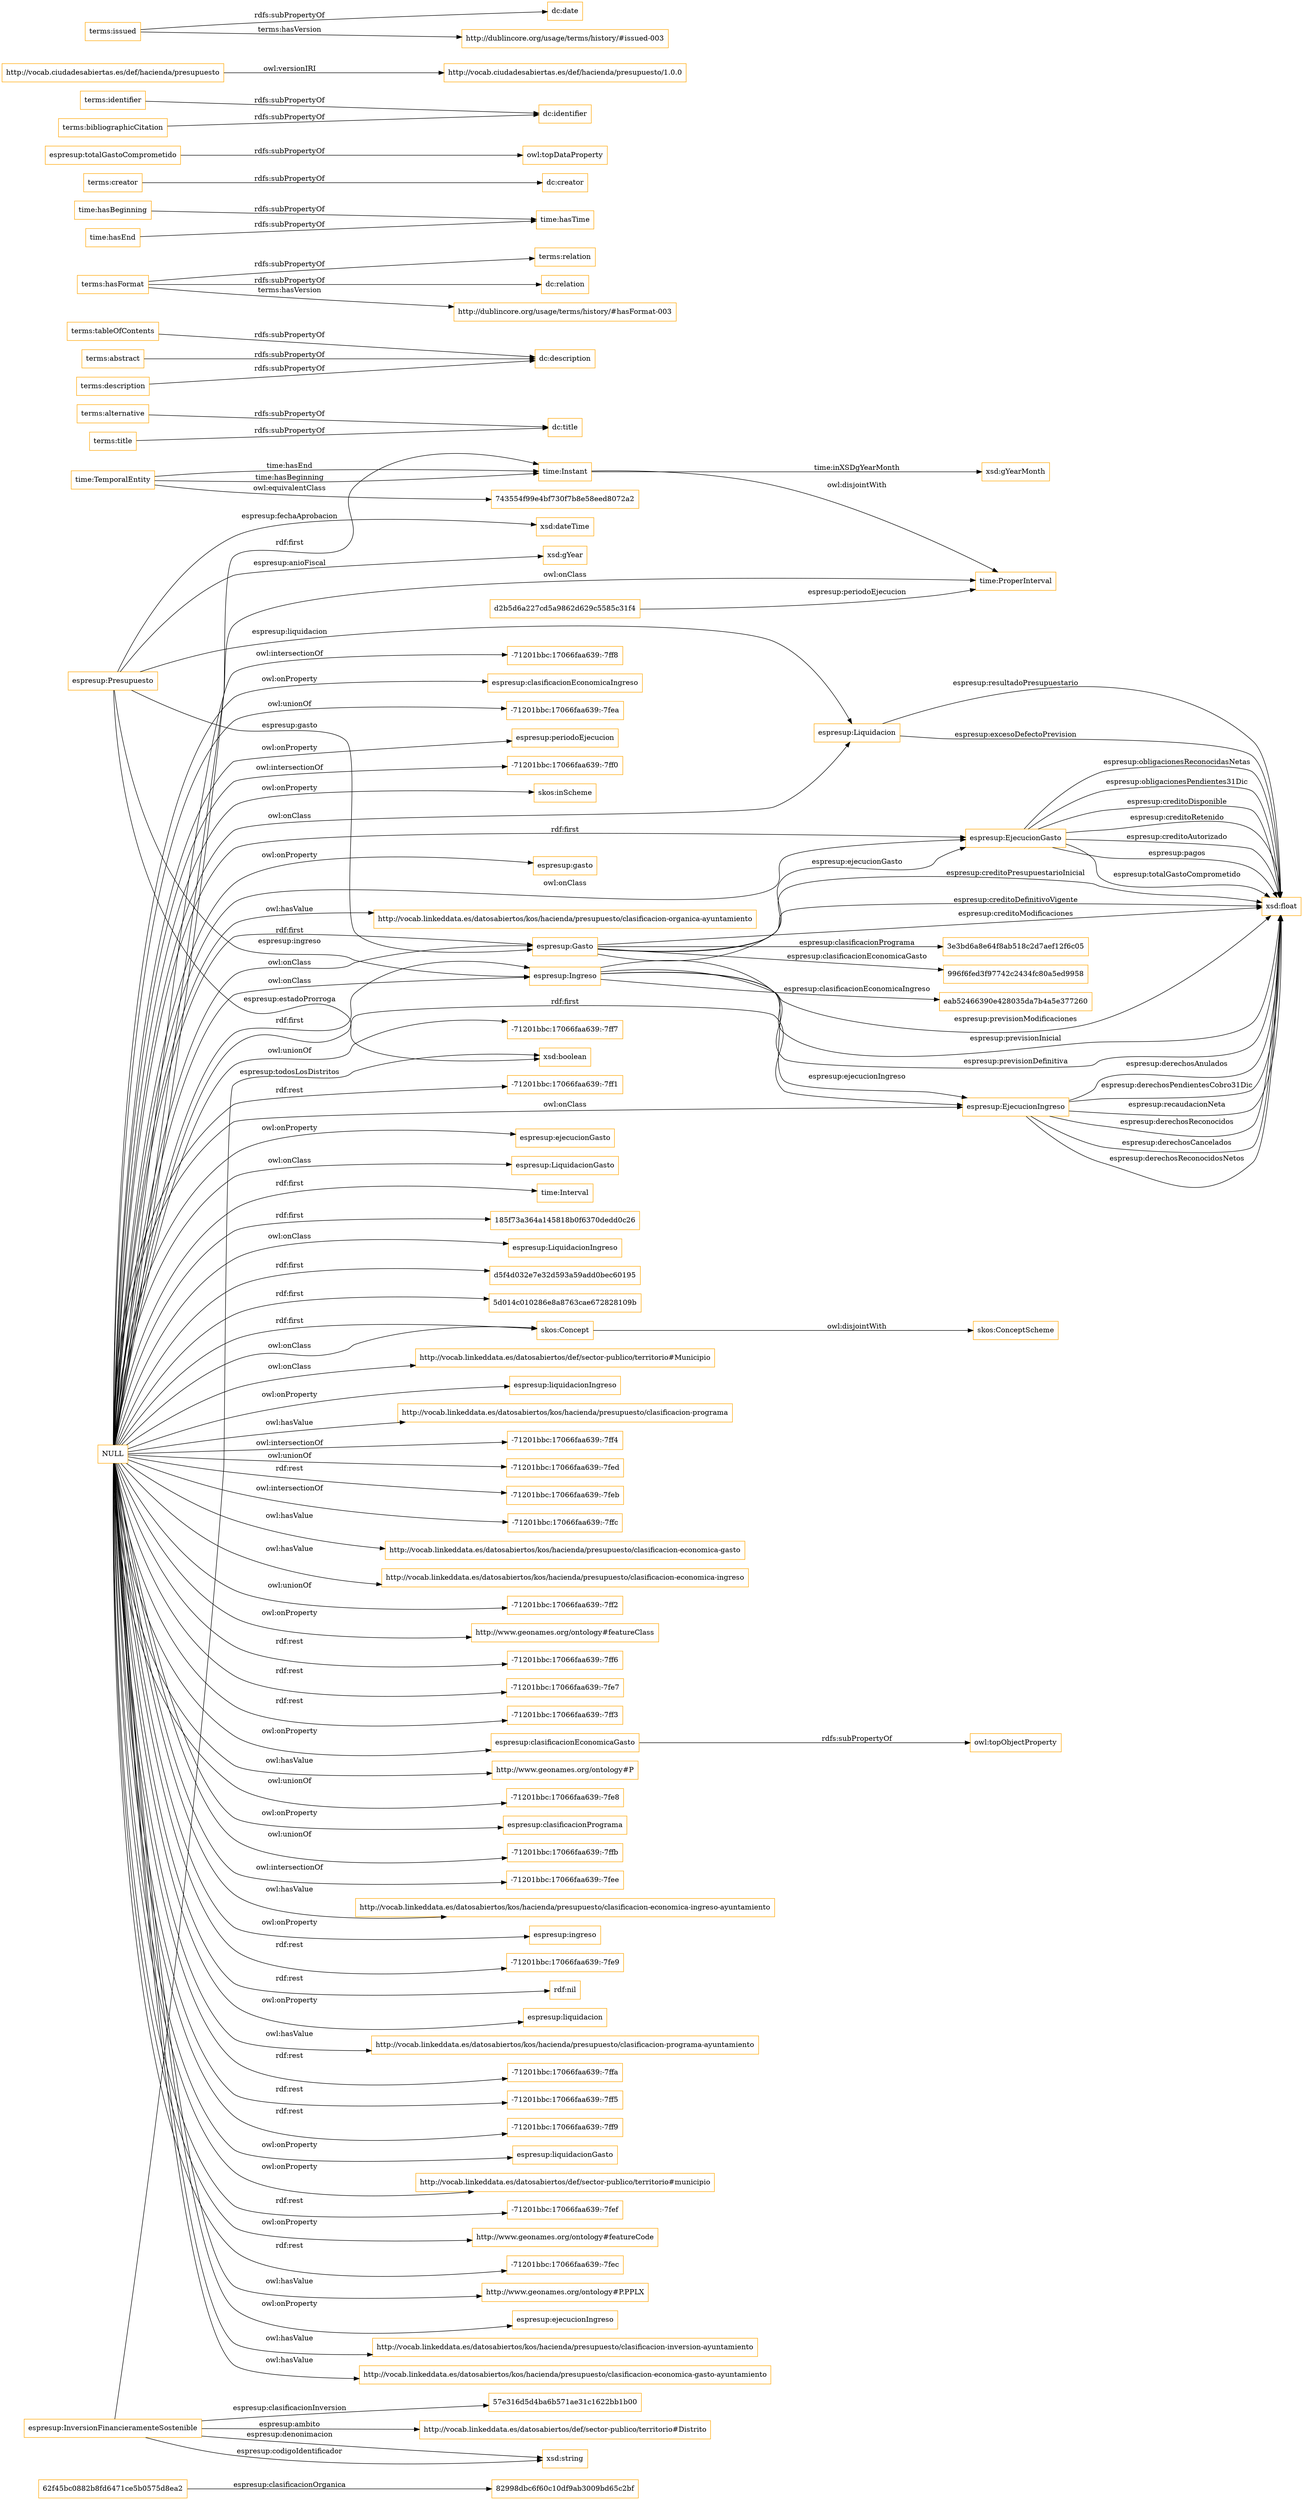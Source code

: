 digraph ar2dtool_diagram { 
rankdir=LR;
size="1501"
node [shape = rectangle, color="orange"]; "62f45bc0882b8fd6471ce5b0575d8ea2" "espresup:EjecucionGasto" "espresup:InversionFinancieramenteSostenible" "eab52466390e428035da7b4a5e377260" "82998dbc6f60c10df9ab3009bd65c2bf" "time:ProperInterval" "57e316d5d4ba6b571ae31c1622bb1b00" "espresup:Gasto" "espresup:LiquidacionGasto" "time:Interval" "skos:ConceptScheme" "espresup:Liquidacion" "185f73a364a145818b0f6370dedd0c26" "time:TemporalEntity" "espresup:Ingreso" "espresup:LiquidacionIngreso" "d5f4d032e7e32d593a59add0bec60195" "http://vocab.linkeddata.es/datosabiertos/def/sector-publico/territorio#Distrito" "5d014c010286e8a8763cae672828109b" "d2b5d6a227cd5a9862d629c5585c31f4" "996f6fed3f97742c2434fc80a5ed9958" "espresup:Presupuesto" "skos:Concept" "http://vocab.linkeddata.es/datosabiertos/def/sector-publico/territorio#Municipio" "743554f99e4bf730f7b8e58eed8072a2" "espresup:EjecucionIngreso" "time:Instant" "3e3bd6a8e64f8ab518c2d7aef12f6c05" ; /*classes style*/
	"terms:alternative" -> "dc:title" [ label = "rdfs:subPropertyOf" ];
	"terms:tableOfContents" -> "dc:description" [ label = "rdfs:subPropertyOf" ];
	"time:Instant" -> "time:ProperInterval" [ label = "owl:disjointWith" ];
	"terms:hasFormat" -> "terms:relation" [ label = "rdfs:subPropertyOf" ];
	"terms:hasFormat" -> "dc:relation" [ label = "rdfs:subPropertyOf" ];
	"terms:hasFormat" -> "http://dublincore.org/usage/terms/history/#hasFormat-003" [ label = "terms:hasVersion" ];
	"time:hasBeginning" -> "time:hasTime" [ label = "rdfs:subPropertyOf" ];
	"terms:creator" -> "dc:creator" [ label = "rdfs:subPropertyOf" ];
	"terms:title" -> "dc:title" [ label = "rdfs:subPropertyOf" ];
	"espresup:totalGastoComprometido" -> "owl:topDataProperty" [ label = "rdfs:subPropertyOf" ];
	"terms:abstract" -> "dc:description" [ label = "rdfs:subPropertyOf" ];
	"skos:Concept" -> "skos:ConceptScheme" [ label = "owl:disjointWith" ];
	"terms:identifier" -> "dc:identifier" [ label = "rdfs:subPropertyOf" ];
	"NULL" -> "espresup:liquidacionIngreso" [ label = "owl:onProperty" ];
	"NULL" -> "espresup:Ingreso" [ label = "owl:onClass" ];
	"NULL" -> "http://vocab.linkeddata.es/datosabiertos/kos/hacienda/presupuesto/clasificacion-programa" [ label = "owl:hasValue" ];
	"NULL" -> "-71201bbc:17066faa639:-7ff4" [ label = "owl:intersectionOf" ];
	"NULL" -> "-71201bbc:17066faa639:-7fed" [ label = "owl:unionOf" ];
	"NULL" -> "skos:Concept" [ label = "rdf:first" ];
	"NULL" -> "-71201bbc:17066faa639:-7feb" [ label = "rdf:rest" ];
	"NULL" -> "espresup:EjecucionIngreso" [ label = "rdf:first" ];
	"NULL" -> "-71201bbc:17066faa639:-7ffc" [ label = "owl:intersectionOf" ];
	"NULL" -> "http://vocab.linkeddata.es/datosabiertos/kos/hacienda/presupuesto/clasificacion-economica-gasto" [ label = "owl:hasValue" ];
	"NULL" -> "http://vocab.linkeddata.es/datosabiertos/kos/hacienda/presupuesto/clasificacion-economica-ingreso" [ label = "owl:hasValue" ];
	"NULL" -> "-71201bbc:17066faa639:-7ff2" [ label = "owl:unionOf" ];
	"NULL" -> "http://www.geonames.org/ontology#featureClass" [ label = "owl:onProperty" ];
	"NULL" -> "-71201bbc:17066faa639:-7ff6" [ label = "rdf:rest" ];
	"NULL" -> "espresup:EjecucionGasto" [ label = "rdf:first" ];
	"NULL" -> "-71201bbc:17066faa639:-7fe7" [ label = "rdf:rest" ];
	"NULL" -> "-71201bbc:17066faa639:-7ff3" [ label = "rdf:rest" ];
	"NULL" -> "espresup:LiquidacionGasto" [ label = "owl:onClass" ];
	"NULL" -> "espresup:EjecucionIngreso" [ label = "owl:onClass" ];
	"NULL" -> "espresup:clasificacionEconomicaGasto" [ label = "owl:onProperty" ];
	"NULL" -> "http://www.geonames.org/ontology#P" [ label = "owl:hasValue" ];
	"NULL" -> "-71201bbc:17066faa639:-7fe8" [ label = "owl:unionOf" ];
	"NULL" -> "espresup:clasificacionPrograma" [ label = "owl:onProperty" ];
	"NULL" -> "espresup:Gasto" [ label = "rdf:first" ];
	"NULL" -> "-71201bbc:17066faa639:-7ffb" [ label = "owl:unionOf" ];
	"NULL" -> "-71201bbc:17066faa639:-7fee" [ label = "owl:intersectionOf" ];
	"NULL" -> "d5f4d032e7e32d593a59add0bec60195" [ label = "rdf:first" ];
	"NULL" -> "5d014c010286e8a8763cae672828109b" [ label = "rdf:first" ];
	"NULL" -> "espresup:Ingreso" [ label = "rdf:first" ];
	"NULL" -> "185f73a364a145818b0f6370dedd0c26" [ label = "rdf:first" ];
	"NULL" -> "http://vocab.linkeddata.es/datosabiertos/kos/hacienda/presupuesto/clasificacion-economica-ingreso-ayuntamiento" [ label = "owl:hasValue" ];
	"NULL" -> "espresup:ingreso" [ label = "owl:onProperty" ];
	"NULL" -> "-71201bbc:17066faa639:-7fe9" [ label = "rdf:rest" ];
	"NULL" -> "rdf:nil" [ label = "rdf:rest" ];
	"NULL" -> "espresup:liquidacion" [ label = "owl:onProperty" ];
	"NULL" -> "http://vocab.linkeddata.es/datosabiertos/kos/hacienda/presupuesto/clasificacion-programa-ayuntamiento" [ label = "owl:hasValue" ];
	"NULL" -> "-71201bbc:17066faa639:-7ffa" [ label = "rdf:rest" ];
	"NULL" -> "-71201bbc:17066faa639:-7ff5" [ label = "rdf:rest" ];
	"NULL" -> "espresup:LiquidacionIngreso" [ label = "owl:onClass" ];
	"NULL" -> "-71201bbc:17066faa639:-7ff9" [ label = "rdf:rest" ];
	"NULL" -> "espresup:liquidacionGasto" [ label = "owl:onProperty" ];
	"NULL" -> "http://vocab.linkeddata.es/datosabiertos/def/sector-publico/territorio#municipio" [ label = "owl:onProperty" ];
	"NULL" -> "-71201bbc:17066faa639:-7fef" [ label = "rdf:rest" ];
	"NULL" -> "http://www.geonames.org/ontology#featureCode" [ label = "owl:onProperty" ];
	"NULL" -> "http://vocab.linkeddata.es/datosabiertos/def/sector-publico/territorio#Municipio" [ label = "owl:onClass" ];
	"NULL" -> "time:ProperInterval" [ label = "owl:onClass" ];
	"NULL" -> "-71201bbc:17066faa639:-7fec" [ label = "rdf:rest" ];
	"NULL" -> "espresup:EjecucionGasto" [ label = "owl:onClass" ];
	"NULL" -> "http://www.geonames.org/ontology#P.PPLX" [ label = "owl:hasValue" ];
	"NULL" -> "espresup:Liquidacion" [ label = "owl:onClass" ];
	"NULL" -> "espresup:ejecucionIngreso" [ label = "owl:onProperty" ];
	"NULL" -> "http://vocab.linkeddata.es/datosabiertos/kos/hacienda/presupuesto/clasificacion-inversion-ayuntamiento" [ label = "owl:hasValue" ];
	"NULL" -> "http://vocab.linkeddata.es/datosabiertos/kos/hacienda/presupuesto/clasificacion-economica-gasto-ayuntamiento" [ label = "owl:hasValue" ];
	"NULL" -> "-71201bbc:17066faa639:-7ff8" [ label = "owl:intersectionOf" ];
	"NULL" -> "espresup:clasificacionEconomicaIngreso" [ label = "owl:onProperty" ];
	"NULL" -> "-71201bbc:17066faa639:-7fea" [ label = "owl:unionOf" ];
	"NULL" -> "skos:Concept" [ label = "owl:onClass" ];
	"NULL" -> "espresup:periodoEjecucion" [ label = "owl:onProperty" ];
	"NULL" -> "-71201bbc:17066faa639:-7ff0" [ label = "owl:intersectionOf" ];
	"NULL" -> "skos:inScheme" [ label = "owl:onProperty" ];
	"NULL" -> "espresup:gasto" [ label = "owl:onProperty" ];
	"NULL" -> "time:Interval" [ label = "rdf:first" ];
	"NULL" -> "espresup:Gasto" [ label = "owl:onClass" ];
	"NULL" -> "time:Instant" [ label = "rdf:first" ];
	"NULL" -> "http://vocab.linkeddata.es/datosabiertos/kos/hacienda/presupuesto/clasificacion-organica-ayuntamiento" [ label = "owl:hasValue" ];
	"NULL" -> "-71201bbc:17066faa639:-7ff7" [ label = "owl:unionOf" ];
	"NULL" -> "-71201bbc:17066faa639:-7ff1" [ label = "rdf:rest" ];
	"NULL" -> "espresup:ejecucionGasto" [ label = "owl:onProperty" ];
	"http://vocab.ciudadesabiertas.es/def/hacienda/presupuesto" -> "http://vocab.ciudadesabiertas.es/def/hacienda/presupuesto/1.0.0" [ label = "owl:versionIRI" ];
	"time:TemporalEntity" -> "743554f99e4bf730f7b8e58eed8072a2" [ label = "owl:equivalentClass" ];
	"espresup:clasificacionEconomicaGasto" -> "owl:topObjectProperty" [ label = "rdfs:subPropertyOf" ];
	"time:hasEnd" -> "time:hasTime" [ label = "rdfs:subPropertyOf" ];
	"terms:issued" -> "dc:date" [ label = "rdfs:subPropertyOf" ];
	"terms:issued" -> "http://dublincore.org/usage/terms/history/#issued-003" [ label = "terms:hasVersion" ];
	"terms:bibliographicCitation" -> "dc:identifier" [ label = "rdfs:subPropertyOf" ];
	"terms:description" -> "dc:description" [ label = "rdfs:subPropertyOf" ];
	"espresup:InversionFinancieramenteSostenible" -> "xsd:string" [ label = "espresup:denonimacion" ];
	"62f45bc0882b8fd6471ce5b0575d8ea2" -> "82998dbc6f60c10df9ab3009bd65c2bf" [ label = "espresup:clasificacionOrganica" ];
	"time:TemporalEntity" -> "time:Instant" [ label = "time:hasEnd" ];
	"espresup:InversionFinancieramenteSostenible" -> "xsd:string" [ label = "espresup:codigoIdentificador" ];
	"espresup:Presupuesto" -> "espresup:Ingreso" [ label = "espresup:ingreso" ];
	"espresup:InversionFinancieramenteSostenible" -> "http://vocab.linkeddata.es/datosabiertos/def/sector-publico/territorio#Distrito" [ label = "espresup:ambito" ];
	"espresup:EjecucionIngreso" -> "xsd:float" [ label = "espresup:derechosReconocidos" ];
	"time:TemporalEntity" -> "time:Instant" [ label = "time:hasBeginning" ];
	"espresup:Gasto" -> "996f6fed3f97742c2434fc80a5ed9958" [ label = "espresup:clasificacionEconomicaGasto" ];
	"espresup:InversionFinancieramenteSostenible" -> "xsd:boolean" [ label = "espresup:todosLosDistritos" ];
	"espresup:Presupuesto" -> "xsd:boolean" [ label = "espresup:estadoProrroga" ];
	"espresup:EjecucionGasto" -> "xsd:float" [ label = "espresup:pagos" ];
	"espresup:Gasto" -> "xsd:float" [ label = "espresup:creditoPresupuestarioInicial" ];
	"espresup:Gasto" -> "espresup:EjecucionGasto" [ label = "espresup:ejecucionGasto" ];
	"espresup:Presupuesto" -> "xsd:dateTime" [ label = "espresup:fechaAprobacion" ];
	"espresup:EjecucionGasto" -> "xsd:float" [ label = "espresup:totalGastoComprometido" ];
	"espresup:Ingreso" -> "eab52466390e428035da7b4a5e377260" [ label = "espresup:clasificacionEconomicaIngreso" ];
	"espresup:EjecucionGasto" -> "xsd:float" [ label = "espresup:obligacionesReconocidasNetas" ];
	"espresup:EjecucionGasto" -> "xsd:float" [ label = "espresup:obligacionesPendientes31Dic" ];
	"d2b5d6a227cd5a9862d629c5585c31f4" -> "time:ProperInterval" [ label = "espresup:periodoEjecucion" ];
	"espresup:Gasto" -> "3e3bd6a8e64f8ab518c2d7aef12f6c05" [ label = "espresup:clasificacionPrograma" ];
	"espresup:Ingreso" -> "espresup:EjecucionIngreso" [ label = "espresup:ejecucionIngreso" ];
	"espresup:EjecucionIngreso" -> "xsd:float" [ label = "espresup:derechosCancelados" ];
	"espresup:Liquidacion" -> "xsd:float" [ label = "espresup:excesoDefectoPrevision" ];
	"espresup:Ingreso" -> "xsd:float" [ label = "espresup:previsionModificaciones" ];
	"espresup:EjecucionIngreso" -> "xsd:float" [ label = "espresup:derechosReconocidosNetos" ];
	"espresup:Presupuesto" -> "espresup:Gasto" [ label = "espresup:gasto" ];
	"espresup:Ingreso" -> "xsd:float" [ label = "espresup:previsionInicial" ];
	"espresup:EjecucionGasto" -> "xsd:float" [ label = "espresup:creditoDisponible" ];
	"espresup:Gasto" -> "xsd:float" [ label = "espresup:creditoDefinitivoVigente" ];
	"espresup:Ingreso" -> "xsd:float" [ label = "espresup:previsionDefinitiva" ];
	"espresup:Gasto" -> "xsd:float" [ label = "espresup:creditoModificaciones" ];
	"espresup:EjecucionIngreso" -> "xsd:float" [ label = "espresup:derechosAnulados" ];
	"espresup:EjecucionIngreso" -> "xsd:float" [ label = "espresup:derechosPendientesCobro31Dic" ];
	"espresup:Liquidacion" -> "xsd:float" [ label = "espresup:resultadoPresupuestario" ];
	"espresup:EjecucionIngreso" -> "xsd:float" [ label = "espresup:recaudacionNeta" ];
	"espresup:InversionFinancieramenteSostenible" -> "57e316d5d4ba6b571ae31c1622bb1b00" [ label = "espresup:clasificacionInversion" ];
	"espresup:EjecucionGasto" -> "xsd:float" [ label = "espresup:creditoRetenido" ];
	"espresup:EjecucionGasto" -> "xsd:float" [ label = "espresup:creditoAutorizado" ];
	"time:Instant" -> "xsd:gYearMonth" [ label = "time:inXSDgYearMonth" ];
	"espresup:Presupuesto" -> "espresup:Liquidacion" [ label = "espresup:liquidacion" ];
	"espresup:Presupuesto" -> "xsd:gYear" [ label = "espresup:anioFiscal" ];

}

